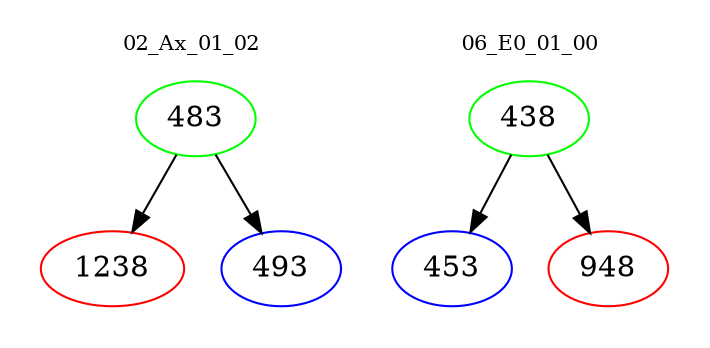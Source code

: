 digraph{
subgraph cluster_0 {
color = white
label = "02_Ax_01_02";
fontsize=10;
T0_483 [label="483", color="green"]
T0_483 -> T0_1238 [color="black"]
T0_1238 [label="1238", color="red"]
T0_483 -> T0_493 [color="black"]
T0_493 [label="493", color="blue"]
}
subgraph cluster_1 {
color = white
label = "06_E0_01_00";
fontsize=10;
T1_438 [label="438", color="green"]
T1_438 -> T1_453 [color="black"]
T1_453 [label="453", color="blue"]
T1_438 -> T1_948 [color="black"]
T1_948 [label="948", color="red"]
}
}
